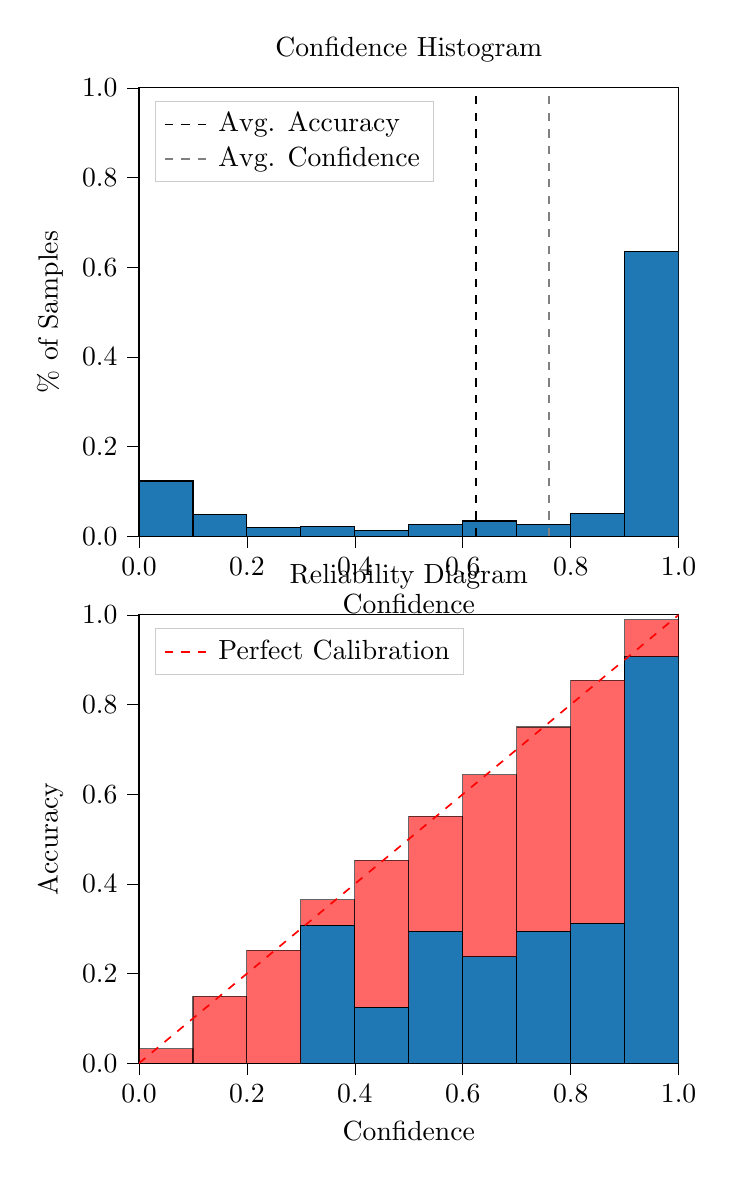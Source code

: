 % This file was created by tikzplotlib v0.9.8.
\begin{tikzpicture}

\definecolor{color0}{rgb}{0.122,0.467,0.706}

\begin{groupplot}[group style={group size=1 by 2}]
\nextgroupplot[
legend cell align={left},
legend style={
  fill opacity=0.8,
  draw opacity=1,
  text opacity=1,
  at={(0.03,0.97)},
  anchor=north west,
  draw=white!80!black
},
tick align=outside,
tick pos=left,
title={Confidence Histogram},
x grid style={white!69.02!black},
xlabel={Confidence},
xmin=0, xmax=1,
xtick style={color=black},
xtick={0,0.2,0.4,0.6,0.8,1},
xticklabels={0.0,0.2,0.4,0.6,0.8,1.0},
y grid style={white!69.02!black},
ylabel={\% of Samples},
ymin=0, ymax=1,
ytick style={color=black},
ytick={0,0.2,0.4,0.6,0.8,1},
yticklabels={0.0,0.2,0.4,0.6,0.8,1.0}
]
\draw[draw=black,fill=color0] (axis cs:-6.939e-18,0) rectangle (axis cs:0.1,0.123);
\draw[draw=black,fill=color0] (axis cs:0.1,0) rectangle (axis cs:0.2,0.048);
\draw[draw=black,fill=color0] (axis cs:0.2,0) rectangle (axis cs:0.3,0.019);
\draw[draw=black,fill=color0] (axis cs:0.3,0) rectangle (axis cs:0.4,0.021);
\draw[draw=black,fill=color0] (axis cs:0.4,0) rectangle (axis cs:0.5,0.013);
\draw[draw=black,fill=color0] (axis cs:0.5,0) rectangle (axis cs:0.6,0.027);
\draw[draw=black,fill=color0] (axis cs:0.6,0) rectangle (axis cs:0.7,0.034);
\draw[draw=black,fill=color0] (axis cs:0.7,0) rectangle (axis cs:0.8,0.027);
\draw[draw=black,fill=color0] (axis cs:0.8,0) rectangle (axis cs:0.9,0.051);
\draw[draw=black,fill=color0] (axis cs:0.9,0) rectangle (axis cs:1,0.636);
\addplot [semithick, black, dashed]
table {%
0.625 0
0.625 1
};
\addlegendentry{Avg. Accuracy}
\addplot [semithick, white!50.196!black, dashed]
table {%
0.76 0
0.76 1
};
\addlegendentry{Avg. Confidence}

\nextgroupplot[
legend cell align={left},
legend style={
  fill opacity=0.8,
  draw opacity=1,
  text opacity=1,
  at={(0.03,0.97)},
  anchor=north west,
  draw=white!80!black
},
tick align=outside,
tick pos=left,
title={Reliability Diagram},
x grid style={white!69.02!black},
xlabel={Confidence},
xmin=0, xmax=1,
xtick style={color=black},
xtick={0,0.2,0.4,0.6,0.8,1},
xticklabels={0.0,0.2,0.4,0.6,0.8,1.0},
y grid style={white!69.02!black},
ylabel={Accuracy},
ymin=0, ymax=1,
ytick style={color=black},
ytick={0,0.2,0.4,0.6,0.8,1},
yticklabels={0.0,0.2,0.4,0.6,0.8,1.0}
]
\draw[draw=black,fill=color0] (axis cs:-6.939e-18,0) rectangle (axis cs:0.1,0);
\draw[draw=black,fill=color0] (axis cs:0.1,0) rectangle (axis cs:0.2,0);
\draw[draw=black,fill=color0] (axis cs:0.2,0) rectangle (axis cs:0.3,0);
\draw[draw=black,fill=color0] (axis cs:0.3,0) rectangle (axis cs:0.4,0.308);
\draw[draw=black,fill=color0] (axis cs:0.4,0) rectangle (axis cs:0.5,0.125);
\draw[draw=black,fill=color0] (axis cs:0.5,0) rectangle (axis cs:0.6,0.294);
\draw[draw=black,fill=color0] (axis cs:0.6,0) rectangle (axis cs:0.7,0.238);
\draw[draw=black,fill=color0] (axis cs:0.7,0) rectangle (axis cs:0.8,0.294);
\draw[draw=black,fill=color0] (axis cs:0.8,0) rectangle (axis cs:0.9,0.312);
\draw[draw=black,fill=color0] (axis cs:0.9,0) rectangle (axis cs:1,0.907);
\draw[draw=black,fill=red,opacity=0.6] (axis cs:-6.939e-18,0) rectangle (axis cs:0.1,0.032);
\draw[draw=black,fill=red,opacity=0.6] (axis cs:0.1,0) rectangle (axis cs:0.2,0.149);
\draw[draw=black,fill=red,opacity=0.6] (axis cs:0.2,0) rectangle (axis cs:0.3,0.252);
\draw[draw=black,fill=red,opacity=0.6] (axis cs:0.3,0.308) rectangle (axis cs:0.4,0.365);
\draw[draw=black,fill=red,opacity=0.6] (axis cs:0.4,0.125) rectangle (axis cs:0.5,0.453);
\draw[draw=black,fill=red,opacity=0.6] (axis cs:0.5,0.294) rectangle (axis cs:0.6,0.551);
\draw[draw=black,fill=red,opacity=0.6] (axis cs:0.6,0.238) rectangle (axis cs:0.7,0.644);
\draw[draw=black,fill=red,opacity=0.6] (axis cs:0.7,0.294) rectangle (axis cs:0.8,0.75);
\draw[draw=black,fill=red,opacity=0.6] (axis cs:0.8,0.312) rectangle (axis cs:0.9,0.854);
\draw[draw=black,fill=red,opacity=0.6] (axis cs:0.9,0.907) rectangle (axis cs:1,0.989);
\addplot [semithick, red, dashed]
table {%
0 0
1 1
};
\addlegendentry{Perfect Calibration}
\end{groupplot}

\end{tikzpicture}
